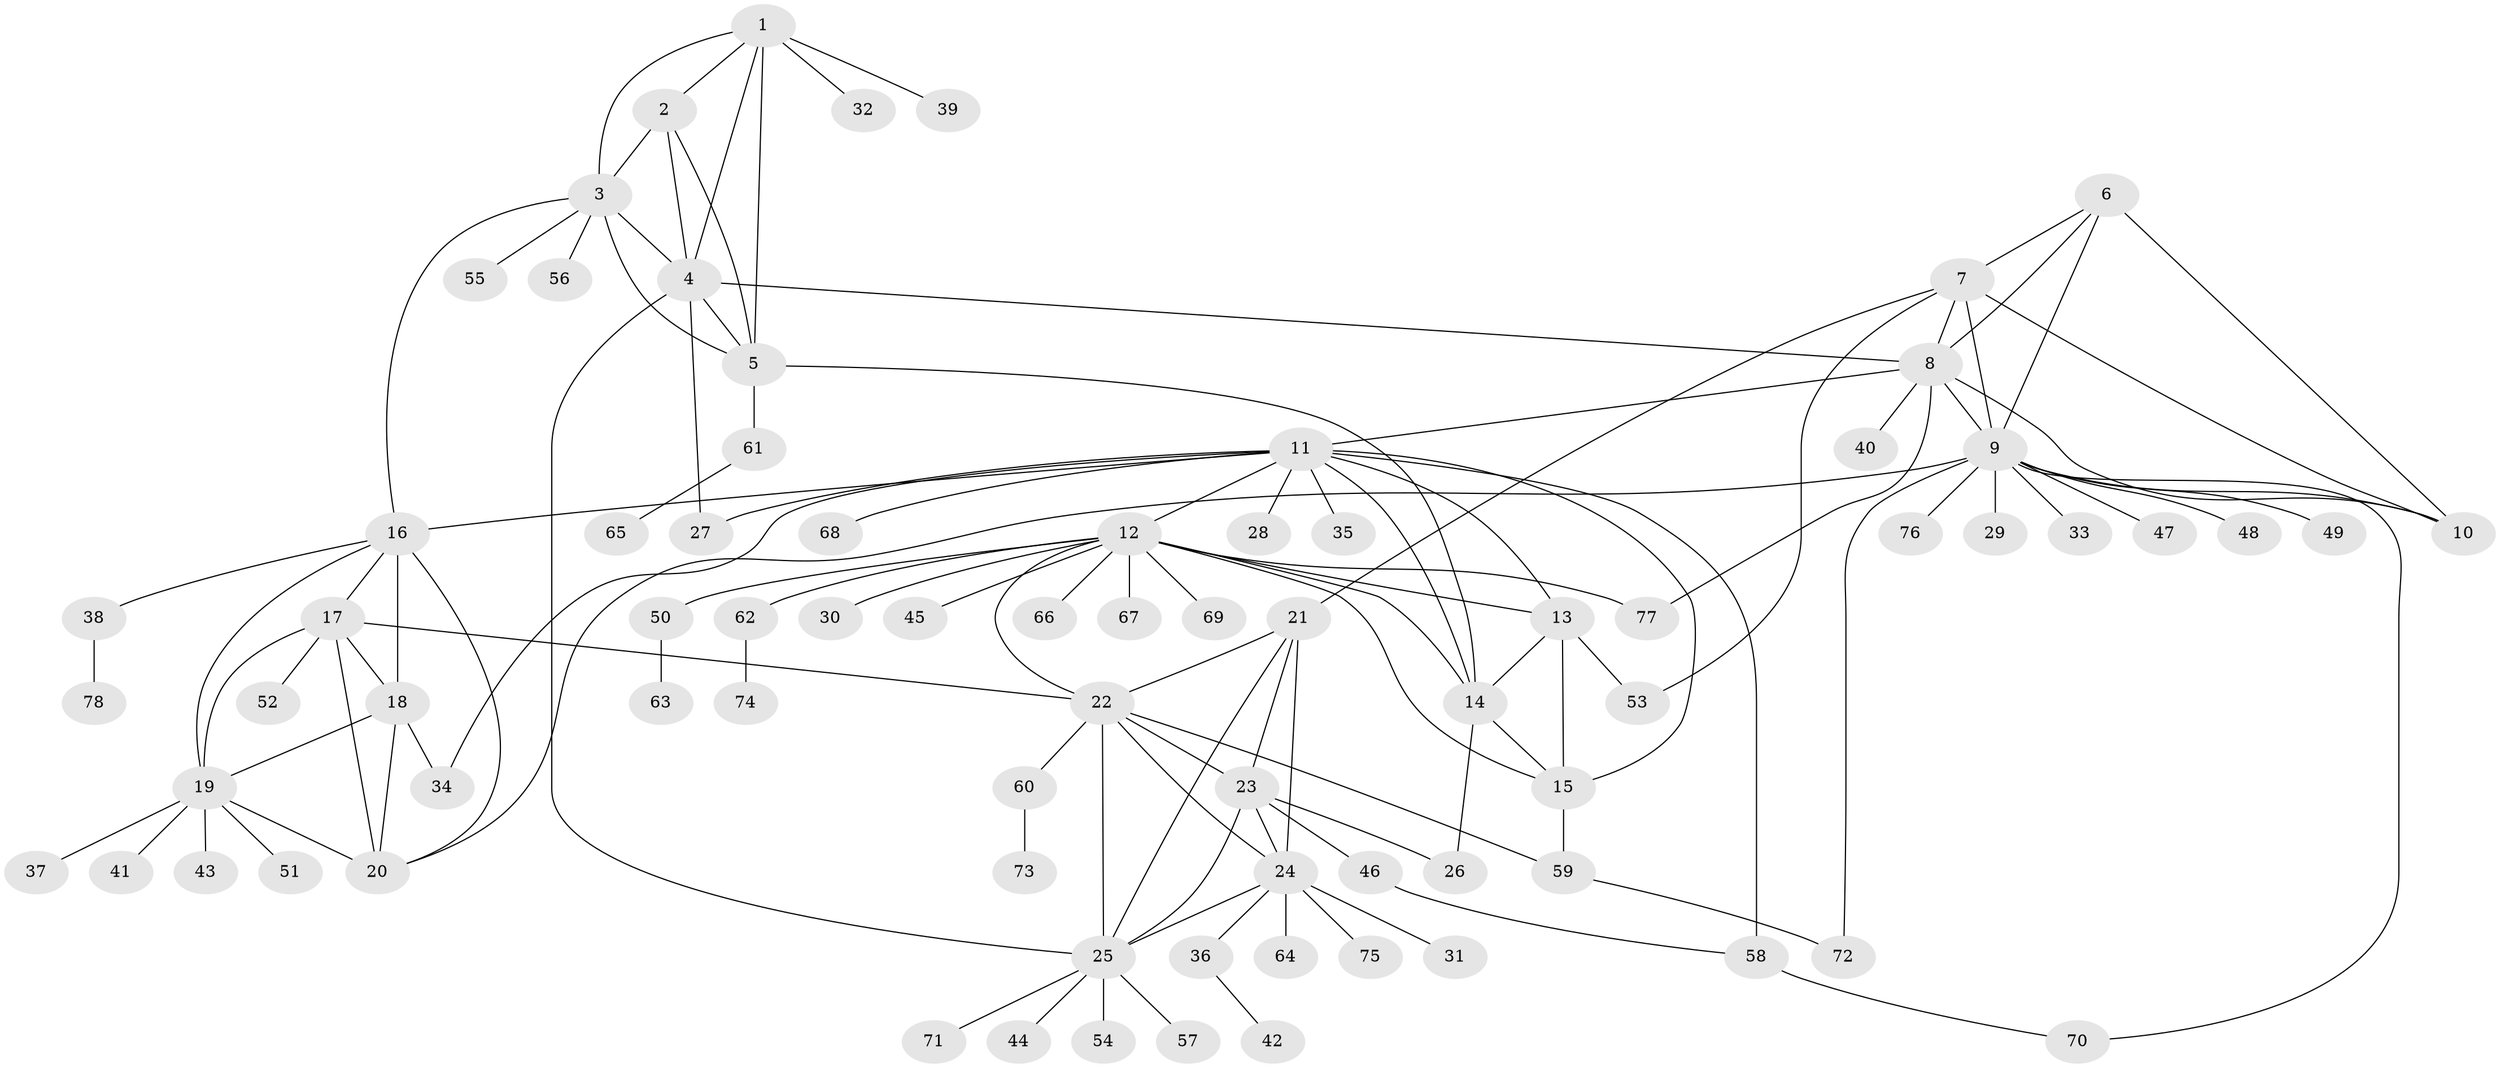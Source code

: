 // original degree distribution, {7: 0.03636363636363636, 6: 0.06363636363636363, 8: 0.03636363636363636, 5: 0.01818181818181818, 9: 0.03636363636363636, 14: 0.01818181818181818, 13: 0.00909090909090909, 10: 0.00909090909090909, 3: 0.03636363636363636, 2: 0.14545454545454545, 1: 0.5909090909090909}
// Generated by graph-tools (version 1.1) at 2025/52/03/04/25 22:52:28]
// undirected, 78 vertices, 122 edges
graph export_dot {
  node [color=gray90,style=filled];
  1;
  2;
  3;
  4;
  5;
  6;
  7;
  8;
  9;
  10;
  11;
  12;
  13;
  14;
  15;
  16;
  17;
  18;
  19;
  20;
  21;
  22;
  23;
  24;
  25;
  26;
  27;
  28;
  29;
  30;
  31;
  32;
  33;
  34;
  35;
  36;
  37;
  38;
  39;
  40;
  41;
  42;
  43;
  44;
  45;
  46;
  47;
  48;
  49;
  50;
  51;
  52;
  53;
  54;
  55;
  56;
  57;
  58;
  59;
  60;
  61;
  62;
  63;
  64;
  65;
  66;
  67;
  68;
  69;
  70;
  71;
  72;
  73;
  74;
  75;
  76;
  77;
  78;
  1 -- 2 [weight=1.0];
  1 -- 3 [weight=1.0];
  1 -- 4 [weight=1.0];
  1 -- 5 [weight=1.0];
  1 -- 32 [weight=1.0];
  1 -- 39 [weight=1.0];
  2 -- 3 [weight=1.0];
  2 -- 4 [weight=1.0];
  2 -- 5 [weight=2.0];
  3 -- 4 [weight=1.0];
  3 -- 5 [weight=1.0];
  3 -- 16 [weight=1.0];
  3 -- 55 [weight=1.0];
  3 -- 56 [weight=1.0];
  4 -- 5 [weight=1.0];
  4 -- 8 [weight=1.0];
  4 -- 25 [weight=1.0];
  4 -- 27 [weight=1.0];
  5 -- 14 [weight=1.0];
  5 -- 61 [weight=1.0];
  6 -- 7 [weight=1.0];
  6 -- 8 [weight=1.0];
  6 -- 9 [weight=1.0];
  6 -- 10 [weight=1.0];
  7 -- 8 [weight=1.0];
  7 -- 9 [weight=1.0];
  7 -- 10 [weight=1.0];
  7 -- 21 [weight=1.0];
  7 -- 53 [weight=1.0];
  8 -- 9 [weight=1.0];
  8 -- 10 [weight=1.0];
  8 -- 11 [weight=1.0];
  8 -- 40 [weight=1.0];
  8 -- 77 [weight=1.0];
  9 -- 10 [weight=1.0];
  9 -- 20 [weight=1.0];
  9 -- 29 [weight=1.0];
  9 -- 33 [weight=1.0];
  9 -- 47 [weight=1.0];
  9 -- 48 [weight=1.0];
  9 -- 49 [weight=1.0];
  9 -- 70 [weight=1.0];
  9 -- 72 [weight=1.0];
  9 -- 76 [weight=1.0];
  11 -- 12 [weight=1.0];
  11 -- 13 [weight=1.0];
  11 -- 14 [weight=1.0];
  11 -- 15 [weight=1.0];
  11 -- 16 [weight=1.0];
  11 -- 27 [weight=1.0];
  11 -- 28 [weight=1.0];
  11 -- 34 [weight=1.0];
  11 -- 35 [weight=1.0];
  11 -- 58 [weight=1.0];
  11 -- 68 [weight=1.0];
  12 -- 13 [weight=1.0];
  12 -- 14 [weight=1.0];
  12 -- 15 [weight=1.0];
  12 -- 22 [weight=1.0];
  12 -- 30 [weight=1.0];
  12 -- 45 [weight=1.0];
  12 -- 50 [weight=1.0];
  12 -- 62 [weight=1.0];
  12 -- 66 [weight=1.0];
  12 -- 67 [weight=1.0];
  12 -- 69 [weight=1.0];
  12 -- 77 [weight=1.0];
  13 -- 14 [weight=1.0];
  13 -- 15 [weight=1.0];
  13 -- 53 [weight=1.0];
  14 -- 15 [weight=1.0];
  14 -- 26 [weight=1.0];
  15 -- 59 [weight=3.0];
  16 -- 17 [weight=1.0];
  16 -- 18 [weight=1.0];
  16 -- 19 [weight=1.0];
  16 -- 20 [weight=1.0];
  16 -- 38 [weight=1.0];
  17 -- 18 [weight=1.0];
  17 -- 19 [weight=1.0];
  17 -- 20 [weight=1.0];
  17 -- 22 [weight=1.0];
  17 -- 52 [weight=1.0];
  18 -- 19 [weight=1.0];
  18 -- 20 [weight=1.0];
  18 -- 34 [weight=2.0];
  19 -- 20 [weight=1.0];
  19 -- 37 [weight=1.0];
  19 -- 41 [weight=1.0];
  19 -- 43 [weight=1.0];
  19 -- 51 [weight=1.0];
  21 -- 22 [weight=1.0];
  21 -- 23 [weight=1.0];
  21 -- 24 [weight=1.0];
  21 -- 25 [weight=1.0];
  22 -- 23 [weight=1.0];
  22 -- 24 [weight=1.0];
  22 -- 25 [weight=1.0];
  22 -- 59 [weight=1.0];
  22 -- 60 [weight=1.0];
  23 -- 24 [weight=1.0];
  23 -- 25 [weight=1.0];
  23 -- 26 [weight=1.0];
  23 -- 46 [weight=1.0];
  24 -- 25 [weight=1.0];
  24 -- 31 [weight=1.0];
  24 -- 36 [weight=1.0];
  24 -- 64 [weight=1.0];
  24 -- 75 [weight=1.0];
  25 -- 44 [weight=1.0];
  25 -- 54 [weight=1.0];
  25 -- 57 [weight=1.0];
  25 -- 71 [weight=1.0];
  36 -- 42 [weight=1.0];
  38 -- 78 [weight=1.0];
  46 -- 58 [weight=1.0];
  50 -- 63 [weight=1.0];
  58 -- 70 [weight=1.0];
  59 -- 72 [weight=1.0];
  60 -- 73 [weight=1.0];
  61 -- 65 [weight=1.0];
  62 -- 74 [weight=1.0];
}
